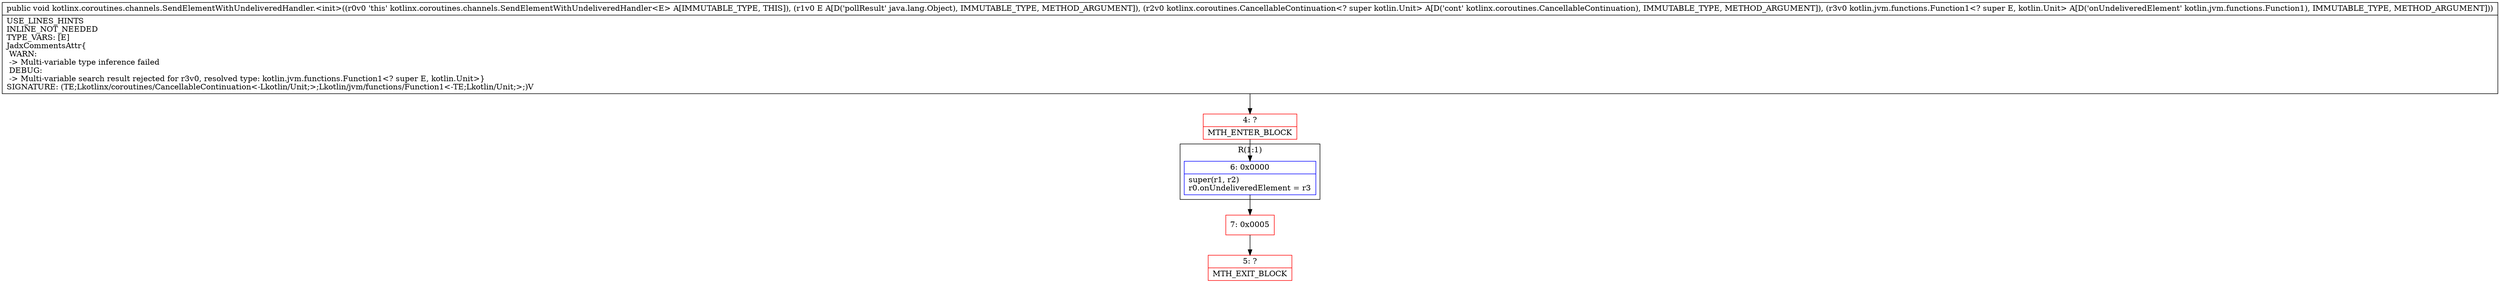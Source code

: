digraph "CFG forkotlinx.coroutines.channels.SendElementWithUndeliveredHandler.\<init\>(Ljava\/lang\/Object;Lkotlinx\/coroutines\/CancellableContinuation;Lkotlin\/jvm\/functions\/Function1;)V" {
subgraph cluster_Region_364779484 {
label = "R(1:1)";
node [shape=record,color=blue];
Node_6 [shape=record,label="{6\:\ 0x0000|super(r1, r2)\lr0.onUndeliveredElement = r3\l}"];
}
Node_4 [shape=record,color=red,label="{4\:\ ?|MTH_ENTER_BLOCK\l}"];
Node_7 [shape=record,color=red,label="{7\:\ 0x0005}"];
Node_5 [shape=record,color=red,label="{5\:\ ?|MTH_EXIT_BLOCK\l}"];
MethodNode[shape=record,label="{public void kotlinx.coroutines.channels.SendElementWithUndeliveredHandler.\<init\>((r0v0 'this' kotlinx.coroutines.channels.SendElementWithUndeliveredHandler\<E\> A[IMMUTABLE_TYPE, THIS]), (r1v0 E A[D('pollResult' java.lang.Object), IMMUTABLE_TYPE, METHOD_ARGUMENT]), (r2v0 kotlinx.coroutines.CancellableContinuation\<? super kotlin.Unit\> A[D('cont' kotlinx.coroutines.CancellableContinuation), IMMUTABLE_TYPE, METHOD_ARGUMENT]), (r3v0 kotlin.jvm.functions.Function1\<? super E, kotlin.Unit\> A[D('onUndeliveredElement' kotlin.jvm.functions.Function1), IMMUTABLE_TYPE, METHOD_ARGUMENT]))  | USE_LINES_HINTS\lINLINE_NOT_NEEDED\lTYPE_VARS: [E]\lJadxCommentsAttr\{\l WARN: \l \-\> Multi\-variable type inference failed\l DEBUG: \l \-\> Multi\-variable search result rejected for r3v0, resolved type: kotlin.jvm.functions.Function1\<? super E, kotlin.Unit\>\}\lSIGNATURE: (TE;Lkotlinx\/coroutines\/CancellableContinuation\<\-Lkotlin\/Unit;\>;Lkotlin\/jvm\/functions\/Function1\<\-TE;Lkotlin\/Unit;\>;)V\l}"];
MethodNode -> Node_4;Node_6 -> Node_7;
Node_4 -> Node_6;
Node_7 -> Node_5;
}

